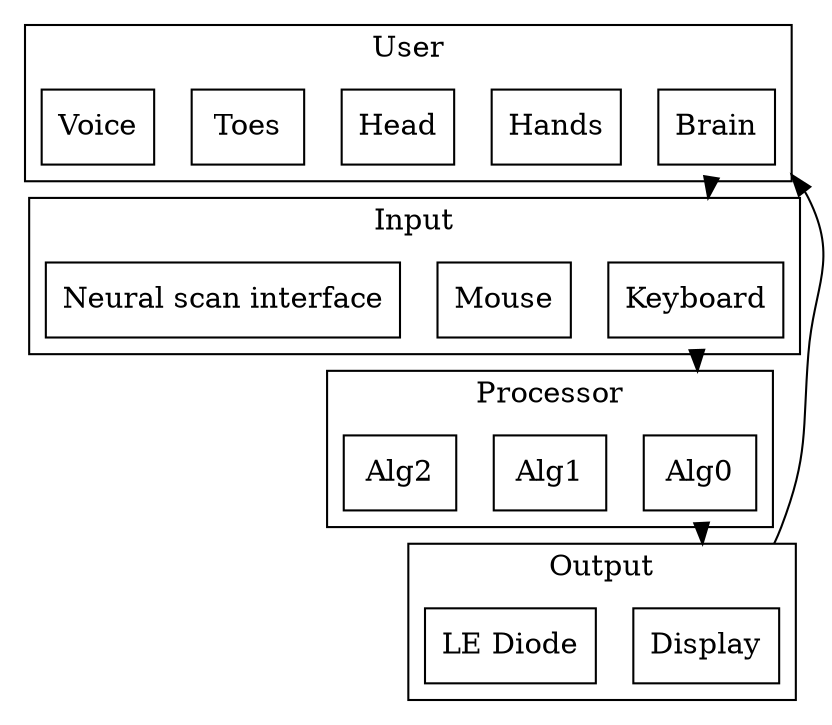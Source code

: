 digraph color_conversion {
	node [ shape ="box" ];
	compound=true;

	brain[  label = "Brain" ];
	hands[  label = "Hands" ];
	head [  label = "Head" ];
	toes [  label = "Toes" ];
	voice[  label = "Voice" ];

	keyboard[  label = "Keyboard" ];
	mouse[  label = "Mouse" ];
	neural_interface[  label = "Neural scan interface" ];

	display[  label = "Display" ];
	diode[  label = "LE Diode" ];

	alg0[  label = "Alg0" ];
	alg1[  label = "Alg1" ];
	alg2[  label = "Alg2" ];

	subgraph cluster_user
	{
		label = "User";
		brain;
		hands;
		head;
		toes;
		voice;
	}

	subgraph cluster_processor
	{
		label = "Processor";
		alg0;
		alg1;
		alg2;
	}

	subgraph cluster_output
	{
		label = "Output";
		display;
		diode;
	}

	subgraph cluster_input
	{
		label = "Input";
		keyboard;
		mouse;
		neural_interface;
	}

	brain -> keyboard[ ltail=cluster_user,      lhead=cluster_input,      dir=forward ];
	keyboard -> alg0  [ ltail=cluster_input,     lhead=cluster_processor,  dir=forward ];
	alg0 -> display   [ ltail=cluster_processor, lhead=cluster_output,     dir=forward  ];

	display -> brain   [ ltail=cluster_output, lhead=cluster_user,     dir=forward  ];

}
